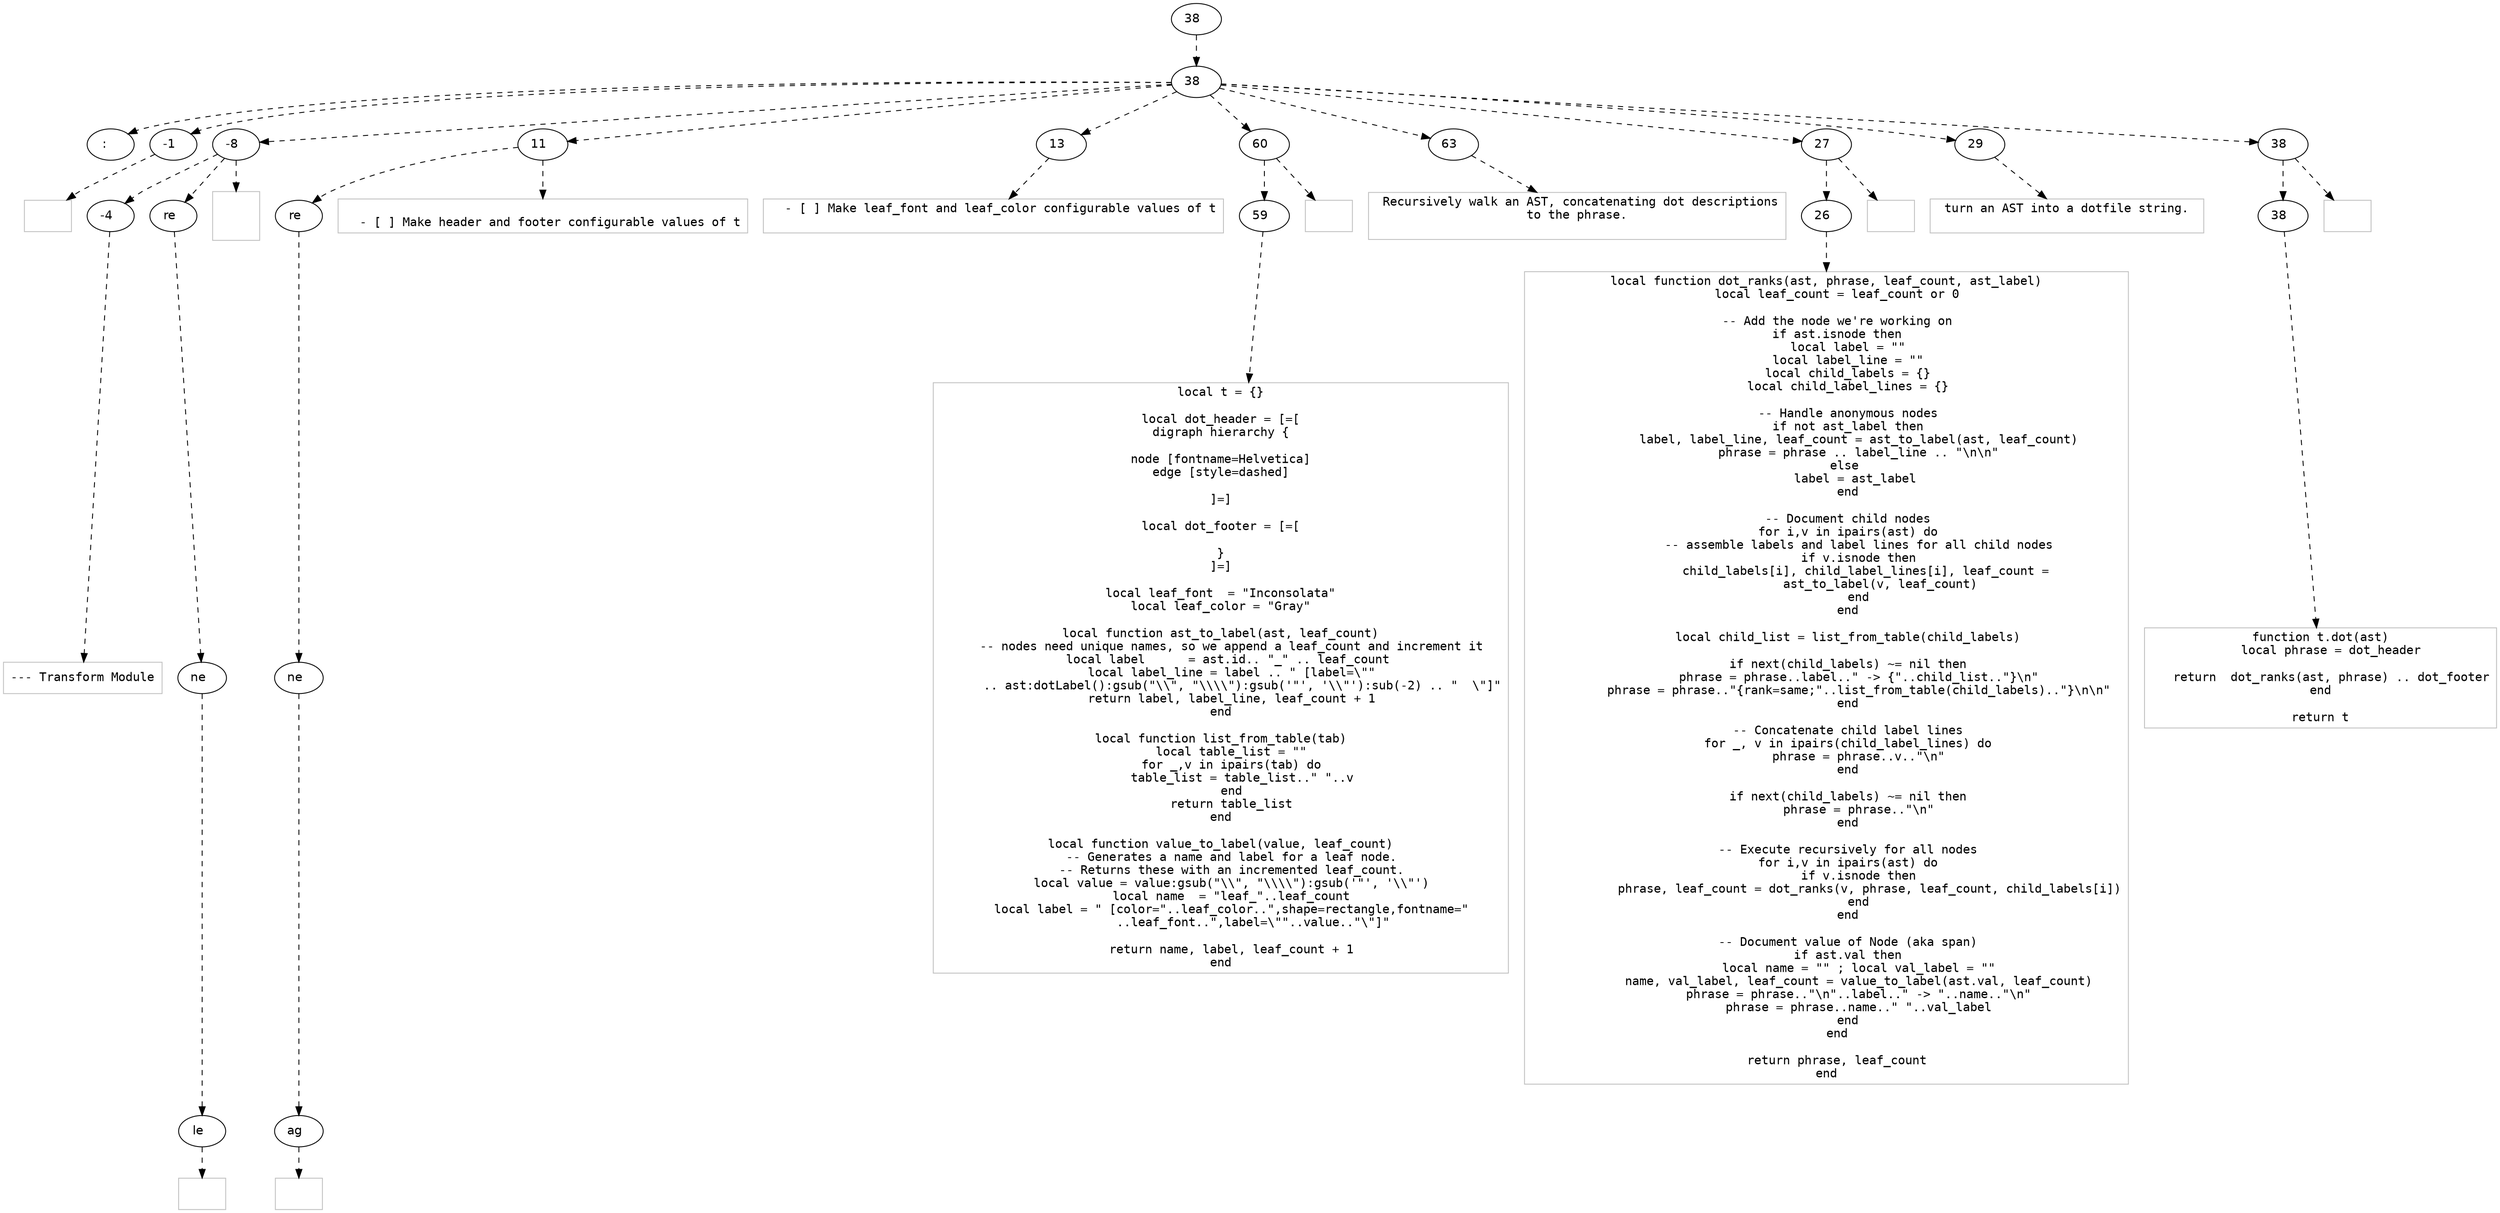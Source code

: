digraph hierarchy {

node [fontname=Helvetica]
edge [style=dashed]

doc_0 [label="38  "]

doc_0 -> { section_1}
{rank=same; section_1}

section_1 [label="38  "]

section_1 -> { header_2 block_3 block_4 block_5 block_6 block_7 block_8 block_9 block_10 block_11}
{rank=same; header_2 block_3 block_4 block_5 block_6 block_7 block_8 block_9 block_10 block_11}

header_2 [label=":   "]
block_3 [label="-1  "]
block_4 [label="-8  "]
block_5 [label="11  "]
block_6 [label="13  "]
block_7 [label="60  "]
block_8 [label="63  "]
block_9 [label="27  "]
block_10 [label="29  "]
block_11 [label="38  "]


block_3 -> leaf_12
leaf_12  [color=Gray,shape=rectangle,fontname=Inconsolata,label=""]block_4 -> { codeblock_13 structure_14}
{rank=same; codeblock_13 structure_14}

codeblock_13 [label="-4  "]
structure_14 [label="re  "]


codeblock_13 -> leaf_15
leaf_15  [color=Gray,shape=rectangle,fontname=Inconsolata,label="--- Transform Module
"]structure_14 -> { handleline_16}
{rank=same; handleline_16}

handleline_16 [label="ne  "]

handleline_16 -> { handle_17}
{rank=same; handle_17}

handle_17 [label="le  "]


handle_17 -> leaf_18
leaf_18  [color=Gray,shape=rectangle,fontname=Inconsolata,label=""]
block_4 -> leaf_19
leaf_19  [color=Gray,shape=rectangle,fontname=Inconsolata,label="


"]block_5 -> { structure_20}
{rank=same; structure_20}

structure_20 [label="re  "]

structure_20 -> { hashline_21}
{rank=same; hashline_21}

hashline_21 [label="ne  "]

hashline_21 -> { hashtag_22}
{rank=same; hashtag_22}

hashtag_22 [label="ag  "]


hashtag_22 -> leaf_23
leaf_23  [color=Gray,shape=rectangle,fontname=Inconsolata,label=""]
block_5 -> leaf_24
leaf_24  [color=Gray,shape=rectangle,fontname=Inconsolata,label="
  - [ ] Make header and footer configurable values of t
"]
block_6 -> leaf_25
leaf_25  [color=Gray,shape=rectangle,fontname=Inconsolata,label="  - [ ] Make leaf_font and leaf_color configurable values of t

"]block_7 -> { codeblock_26}
{rank=same; codeblock_26}

codeblock_26 [label="59  "]


codeblock_26 -> leaf_27
leaf_27  [color=Gray,shape=rectangle,fontname=Inconsolata,label="local t = {}

local dot_header = [=[
digraph hierarchy {

node [fontname=Helvetica]
edge [style=dashed]

]=]

local dot_footer = [=[

}
]=]

local leaf_font  = \"Inconsolata\"
local leaf_color = \"Gray\"

local function ast_to_label(ast, leaf_count)
   -- nodes need unique names, so we append a leaf_count and increment it
   local label      = ast.id.. \"_\" .. leaf_count 
   local label_line = label .. \" [label=\\\"\"
      .. ast:dotLabel():gsub(\"\\\\\", \"\\\\\\\\\"):gsub('\"', '\\\\\"'):sub(-2) .. \"  \\\"]\"
   return label, label_line, leaf_count + 1
end

local function list_from_table(tab)
   local table_list = \"\"
   for _,v in ipairs(tab) do
      table_list = table_list..\" \"..v
   end
   return table_list
end

local function value_to_label(value, leaf_count)
   -- Generates a name and label for a leaf node.
   -- Returns these with an incremented leaf_count.
   local value = value:gsub(\"\\\\\", \"\\\\\\\\\"):gsub('\"', '\\\\\"')
   local name  = \"leaf_\"..leaf_count
   local label = \" [color=\"..leaf_color..\",shape=rectangle,fontname=\"
         ..leaf_font..\",label=\\\"\"..value..\"\\\"]\"

   return name, label, leaf_count + 1
end
"]
block_7 -> leaf_28
leaf_28  [color=Gray,shape=rectangle,fontname=Inconsolata,label="
"]
block_8 -> leaf_29
leaf_29  [color=Gray,shape=rectangle,fontname=Inconsolata,label=" Recursively walk an AST, concatenating dot descriptions
 to the phrase. 

"]block_9 -> { codeblock_30}
{rank=same; codeblock_30}

codeblock_30 [label="26  "]


codeblock_30 -> leaf_31
leaf_31  [color=Gray,shape=rectangle,fontname=Inconsolata,label="local function dot_ranks(ast, phrase, leaf_count, ast_label)
   local leaf_count = leaf_count or 0

   -- Add the node we're working on
   if ast.isnode then
      local label = \"\"
      local label_line = \"\"
      local child_labels = {}
      local child_label_lines = {}

      -- Handle anonymous nodes
      if not ast_label then
         label, label_line, leaf_count = ast_to_label(ast, leaf_count)
         phrase = phrase .. label_line .. \"\\n\\n\"
      else 
         label = ast_label 
      end

      -- Document child nodes
      for i,v in ipairs(ast) do
         -- assemble labels and label lines for all child nodes
         if v.isnode then
            child_labels[i], child_label_lines[i], leaf_count = 
               ast_to_label(v, leaf_count)
         end
      end

      local child_list = list_from_table(child_labels)

      if next(child_labels) ~= nil then
         phrase = phrase..label..\" -> {\"..child_list..\"}\\n\"
         phrase = phrase..\"{rank=same;\"..list_from_table(child_labels)..\"}\\n\\n\"
      end

      -- Concatenate child label lines
      for _, v in ipairs(child_label_lines) do
         phrase = phrase..v..\"\\n\"
      end

      if next(child_labels) ~= nil then
         phrase = phrase..\"\\n\"
      end

      -- Execute recursively for all nodes
      for i,v in ipairs(ast) do
         if v.isnode then
            phrase, leaf_count = dot_ranks(v, phrase, leaf_count, child_labels[i])
         end
      end

      -- Document value of Node (aka span)
      if ast.val then
         local name = \"\" ; local val_label = \"\"
         name, val_label, leaf_count = value_to_label(ast.val, leaf_count)
         phrase = phrase..\"\\n\"..label..\" -> \"..name..\"\\n\"
         phrase = phrase..name..\" \"..val_label
      end
   end

   return phrase, leaf_count
end
"]
block_9 -> leaf_32
leaf_32  [color=Gray,shape=rectangle,fontname=Inconsolata,label="
"]
block_10 -> leaf_33
leaf_33  [color=Gray,shape=rectangle,fontname=Inconsolata,label=" turn an AST into a dotfile string. 

"]block_11 -> { codeblock_34}
{rank=same; codeblock_34}

codeblock_34 [label="38  "]


codeblock_34 -> leaf_35
leaf_35  [color=Gray,shape=rectangle,fontname=Inconsolata,label="function t.dot(ast)
   local phrase = dot_header

   return  dot_ranks(ast, phrase) .. dot_footer
end

return t
"]
block_11 -> leaf_36
leaf_36  [color=Gray,shape=rectangle,fontname=Inconsolata,label="
"]
}

